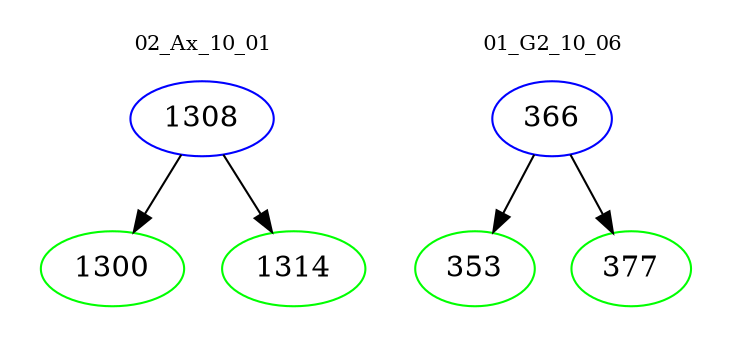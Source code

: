 digraph{
subgraph cluster_0 {
color = white
label = "02_Ax_10_01";
fontsize=10;
T0_1308 [label="1308", color="blue"]
T0_1308 -> T0_1300 [color="black"]
T0_1300 [label="1300", color="green"]
T0_1308 -> T0_1314 [color="black"]
T0_1314 [label="1314", color="green"]
}
subgraph cluster_1 {
color = white
label = "01_G2_10_06";
fontsize=10;
T1_366 [label="366", color="blue"]
T1_366 -> T1_353 [color="black"]
T1_353 [label="353", color="green"]
T1_366 -> T1_377 [color="black"]
T1_377 [label="377", color="green"]
}
}
